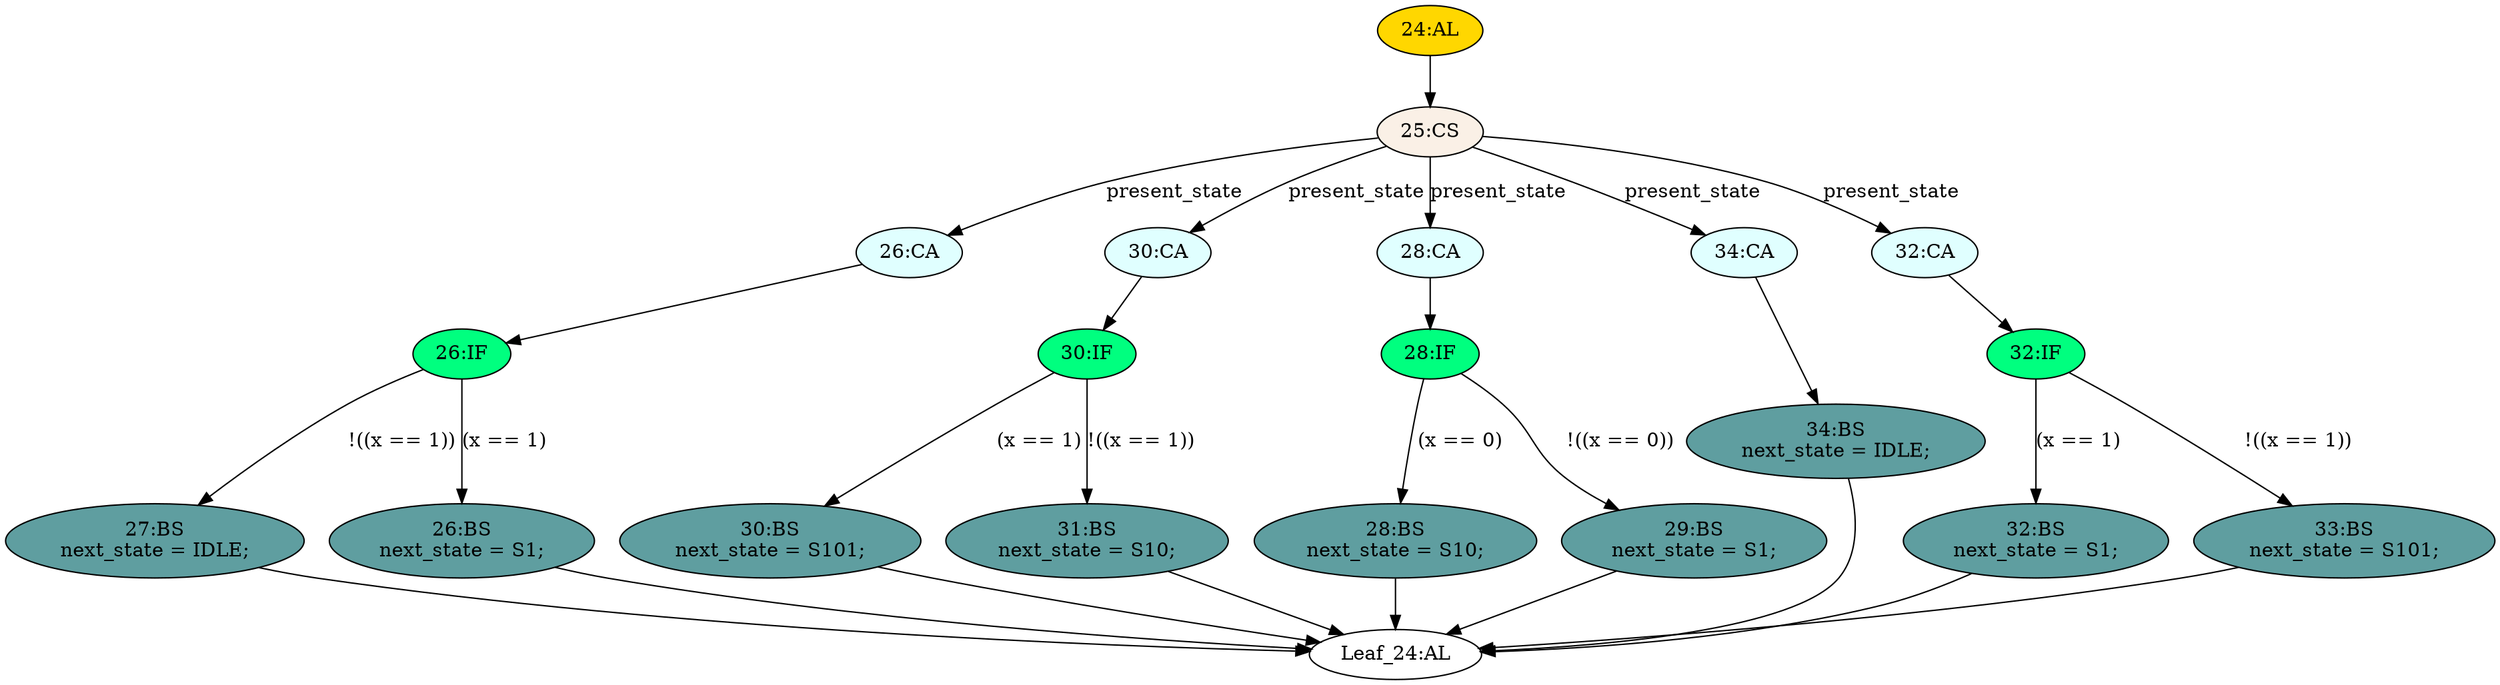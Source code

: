 strict digraph "" {
	node [label="\N"];
	"28:BS"	[ast="<pyverilog.vparser.ast.BlockingSubstitution object at 0x7fb0b8aa2a90>",
		fillcolor=cadetblue,
		label="28:BS
next_state = S10;",
		statements="[<pyverilog.vparser.ast.BlockingSubstitution object at 0x7fb0b8aa2a90>]",
		style=filled,
		typ=BlockingSubstitution];
	"Leaf_24:AL"	[def_var="['next_state']",
		label="Leaf_24:AL"];
	"28:BS" -> "Leaf_24:AL"	[cond="[]",
		lineno=None];
	"26:CA"	[ast="<pyverilog.vparser.ast.Case object at 0x7fb0b8aa2c10>",
		fillcolor=lightcyan,
		label="26:CA",
		statements="[]",
		style=filled,
		typ=Case];
	"26:IF"	[ast="<pyverilog.vparser.ast.IfStatement object at 0x7fb0b8aa2c90>",
		fillcolor=springgreen,
		label="26:IF",
		statements="[]",
		style=filled,
		typ=IfStatement];
	"26:CA" -> "26:IF"	[cond="[]",
		lineno=None];
	"30:CA"	[ast="<pyverilog.vparser.ast.Case object at 0x7fb0b8377050>",
		fillcolor=lightcyan,
		label="30:CA",
		statements="[]",
		style=filled,
		typ=Case];
	"30:IF"	[ast="<pyverilog.vparser.ast.IfStatement object at 0x7fb0b8aa2450>",
		fillcolor=springgreen,
		label="30:IF",
		statements="[]",
		style=filled,
		typ=IfStatement];
	"30:CA" -> "30:IF"	[cond="[]",
		lineno=None];
	"24:AL"	[ast="<pyverilog.vparser.ast.Always object at 0x7fb0b83778d0>",
		clk_sens=False,
		fillcolor=gold,
		label="24:AL",
		sens="['present_state']",
		statements="[]",
		style=filled,
		typ=Always,
		use_var="['x', 'present_state']"];
	"25:CS"	[ast="<pyverilog.vparser.ast.CaseStatement object at 0x7fb0b8377a50>",
		fillcolor=linen,
		label="25:CS",
		statements="[]",
		style=filled,
		typ=CaseStatement];
	"24:AL" -> "25:CS"	[cond="[]",
		lineno=None];
	"28:CA"	[ast="<pyverilog.vparser.ast.Case object at 0x7fb0b8377b10>",
		fillcolor=lightcyan,
		label="28:CA",
		statements="[]",
		style=filled,
		typ=Case];
	"28:IF"	[ast="<pyverilog.vparser.ast.IfStatement object at 0x7fb0b83770d0>",
		fillcolor=springgreen,
		label="28:IF",
		statements="[]",
		style=filled,
		typ=IfStatement];
	"28:CA" -> "28:IF"	[cond="[]",
		lineno=None];
	"28:IF" -> "28:BS"	[cond="['x']",
		label="(x == 0)",
		lineno=28];
	"29:BS"	[ast="<pyverilog.vparser.ast.BlockingSubstitution object at 0x7fb0b8377110>",
		fillcolor=cadetblue,
		label="29:BS
next_state = S1;",
		statements="[<pyverilog.vparser.ast.BlockingSubstitution object at 0x7fb0b8377110>]",
		style=filled,
		typ=BlockingSubstitution];
	"28:IF" -> "29:BS"	[cond="['x']",
		label="!((x == 0))",
		lineno=28];
	"34:BS"	[ast="<pyverilog.vparser.ast.BlockingSubstitution object at 0x7fb0b8377310>",
		fillcolor=cadetblue,
		label="34:BS
next_state = IDLE;",
		statements="[<pyverilog.vparser.ast.BlockingSubstitution object at 0x7fb0b8377310>]",
		style=filled,
		typ=BlockingSubstitution];
	"34:BS" -> "Leaf_24:AL"	[cond="[]",
		lineno=None];
	"32:IF"	[ast="<pyverilog.vparser.ast.IfStatement object at 0x7fb0b8377450>",
		fillcolor=springgreen,
		label="32:IF",
		statements="[]",
		style=filled,
		typ=IfStatement];
	"32:BS"	[ast="<pyverilog.vparser.ast.BlockingSubstitution object at 0x7fb0b83775d0>",
		fillcolor=cadetblue,
		label="32:BS
next_state = S1;",
		statements="[<pyverilog.vparser.ast.BlockingSubstitution object at 0x7fb0b83775d0>]",
		style=filled,
		typ=BlockingSubstitution];
	"32:IF" -> "32:BS"	[cond="['x']",
		label="(x == 1)",
		lineno=32];
	"33:BS"	[ast="<pyverilog.vparser.ast.BlockingSubstitution object at 0x7fb0b8377490>",
		fillcolor=cadetblue,
		label="33:BS
next_state = S101;",
		statements="[<pyverilog.vparser.ast.BlockingSubstitution object at 0x7fb0b8377490>]",
		style=filled,
		typ=BlockingSubstitution];
	"32:IF" -> "33:BS"	[cond="['x']",
		label="!((x == 1))",
		lineno=32];
	"27:BS"	[ast="<pyverilog.vparser.ast.BlockingSubstitution object at 0x7fb0b8aa2cd0>",
		fillcolor=cadetblue,
		label="27:BS
next_state = IDLE;",
		statements="[<pyverilog.vparser.ast.BlockingSubstitution object at 0x7fb0b8aa2cd0>]",
		style=filled,
		typ=BlockingSubstitution];
	"27:BS" -> "Leaf_24:AL"	[cond="[]",
		lineno=None];
	"32:BS" -> "Leaf_24:AL"	[cond="[]",
		lineno=None];
	"25:CS" -> "26:CA"	[cond="['present_state']",
		label=present_state,
		lineno=25];
	"25:CS" -> "30:CA"	[cond="['present_state']",
		label=present_state,
		lineno=25];
	"25:CS" -> "28:CA"	[cond="['present_state']",
		label=present_state,
		lineno=25];
	"34:CA"	[ast="<pyverilog.vparser.ast.Case object at 0x7fb0b83777d0>",
		fillcolor=lightcyan,
		label="34:CA",
		statements="[]",
		style=filled,
		typ=Case];
	"25:CS" -> "34:CA"	[cond="['present_state']",
		label=present_state,
		lineno=25];
	"32:CA"	[ast="<pyverilog.vparser.ast.Case object at 0x7fb0b8377810>",
		fillcolor=lightcyan,
		label="32:CA",
		statements="[]",
		style=filled,
		typ=Case];
	"25:CS" -> "32:CA"	[cond="['present_state']",
		label=present_state,
		lineno=25];
	"26:BS"	[ast="<pyverilog.vparser.ast.BlockingSubstitution object at 0x7fb0b8aa2e10>",
		fillcolor=cadetblue,
		label="26:BS
next_state = S1;",
		statements="[<pyverilog.vparser.ast.BlockingSubstitution object at 0x7fb0b8aa2e10>]",
		style=filled,
		typ=BlockingSubstitution];
	"26:BS" -> "Leaf_24:AL"	[cond="[]",
		lineno=None];
	"29:BS" -> "Leaf_24:AL"	[cond="[]",
		lineno=None];
	"30:BS"	[ast="<pyverilog.vparser.ast.BlockingSubstitution object at 0x7fb0b8aa2890>",
		fillcolor=cadetblue,
		label="30:BS
next_state = S101;",
		statements="[<pyverilog.vparser.ast.BlockingSubstitution object at 0x7fb0b8aa2890>]",
		style=filled,
		typ=BlockingSubstitution];
	"30:BS" -> "Leaf_24:AL"	[cond="[]",
		lineno=None];
	"26:IF" -> "27:BS"	[cond="['x']",
		label="!((x == 1))",
		lineno=26];
	"26:IF" -> "26:BS"	[cond="['x']",
		label="(x == 1)",
		lineno=26];
	"34:CA" -> "34:BS"	[cond="[]",
		lineno=None];
	"31:BS"	[ast="<pyverilog.vparser.ast.BlockingSubstitution object at 0x7fb0b8aa26d0>",
		fillcolor=cadetblue,
		label="31:BS
next_state = S10;",
		statements="[<pyverilog.vparser.ast.BlockingSubstitution object at 0x7fb0b8aa26d0>]",
		style=filled,
		typ=BlockingSubstitution];
	"31:BS" -> "Leaf_24:AL"	[cond="[]",
		lineno=None];
	"33:BS" -> "Leaf_24:AL"	[cond="[]",
		lineno=None];
	"30:IF" -> "30:BS"	[cond="['x']",
		label="(x == 1)",
		lineno=30];
	"30:IF" -> "31:BS"	[cond="['x']",
		label="!((x == 1))",
		lineno=30];
	"32:CA" -> "32:IF"	[cond="[]",
		lineno=None];
}
